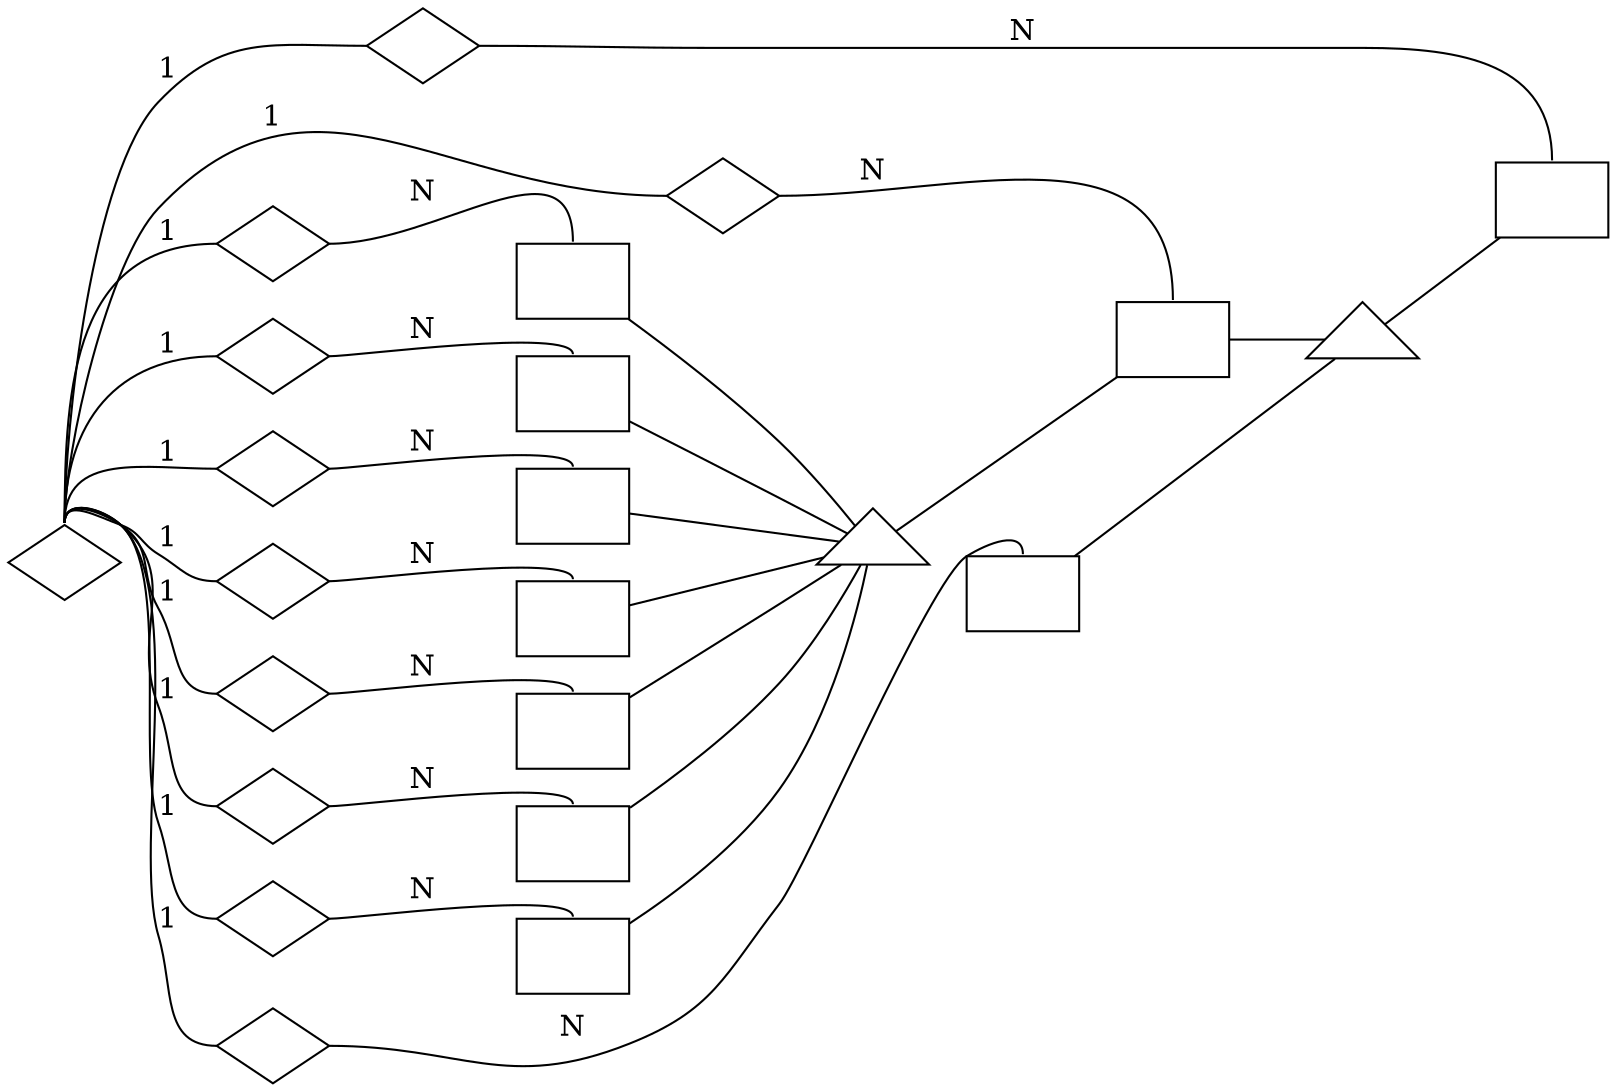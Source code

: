 digraph G {
	d2toptions="--autosize --crop -ftikz";
	d2tdocpreamble="\usepackage{hyperref} \usetikzlibrary{shapes,automata,backgrounds,arrows,shadows} \providecommand{\arrayrulecolor}[1] {} \usepackage{ifxetex} \usepackage{ifluatex} \ifxetex   \usepackage{fontspec}   \usepackage{xunicode}   \defaultfontfeatures{Mapping=tex-text} \else   \ifluatex     \usepackage{fontspec}     \usepackage{xunicode}   \else     \usepackage[T1]{fontenc}     \usepackage[utf8]{inputenc}   \fi \fi  \ifxetex   \setmainfont{Iwona}   \setmonofont[Scale=0.88]{Consolas} \else   \ifluatex     \setmainfont{Iwona}     \setmonofont[Scale=0.88]{Consolas}   \else     \usepackage{iwona}     \usepackage[scaled=0.8]{beramono}   \fi \fi ";
	rankdir=LR;
	node [shape=box];
	edge [arrowhead=none];
	
lab_AbstractExperiment [label=" ",texlbl="\graphicspath{{/home/jmfernandez/projects/BLUEPRINT/BLUEPRINT-dcc-loading-scripts/model/BLUEPRINT-doc-template/icons/}} \arrayrulecolor{Black} \begin{tabular}{ c l }  \multicolumn{2}{c}{\textbf{\hyperref[tab:lab_AbstractExperiment]{\Large{}AbstractExperiment}}} \\ \hline \includegraphics[height=1.6ex]{pk.pdf} & \hyperref[column:lab.AbstractExperiment.experiment_id]{\textbf{experiment\-\_\-id}} \\ \hyperref[column:sdata.sample.sample_id]{\includegraphics[height=1.6ex]{fk.pdf}} & \hyperref[column:lab.AbstractExperiment.analyzed_sample_id]{\textit{analyzed\-\_\-sample\-\_\-id}} \\  & \hyperref[column:lab.AbstractExperiment.experiment_type]{experiment\-\_\-type} \\  & \hyperref[column:lab.AbstractExperiment.library_strategy]{library\-\_\-strategy} \\  & \hyperref[column:lab.AbstractExperiment.experimental_group_id]{experimental\-\_\-group\-\_\-id} \\  & \hyperref[column:lab.AbstractExperiment.features]{features} \\  & \hyperref[column:lab.AbstractExperiment.raw_data_repository]{raw\-\_\-data\-\_\-repository} \\  & \hyperref[column:lab.AbstractExperiment.raw_data_accession]{\textcolor{gray}{raw\-\_\-data\-\_\-accession}} \\  & \hyperref[column:lab.AbstractExperiment.platform]{platform} \\  & \hyperref[column:lab.AbstractExperiment.platform_model]{\textbf{\textcolor{gray}{platform\-\_\-model}}} \\  & \hyperref[column:lab.AbstractExperiment.seq_coverage]{\textcolor{gray}{seq\-\_\-coverage}} \end{tabular}",style="top color=lab_AbstractExperiment,shape=rectangle,rounded corners,drop shadow",margin="0,0"];
lab_AbstractExperimentExtraction [label=" ",texlbl="\graphicspath{{/home/jmfernandez/projects/BLUEPRINT/BLUEPRINT-dcc-loading-scripts/model/BLUEPRINT-doc-template/icons/}} \arrayrulecolor{Black} \begin{tabular}{ c l }  \multicolumn{2}{c}{\textbf{\hyperref[tab:lab_AbstractExperimentExtraction]{\Large{}AbstractExperimentExtraction}}} \\ \hline \includegraphics[height=1.6ex]{pk.pdf} & \hyperref[column:lab.AbstractExperimentExtraction.experiment_id]{\textbf{experiment\-\_\-id}} \\ \hyperref[column:sdata.sample.sample_id]{\includegraphics[height=1.6ex]{fk.pdf}} & \hyperref[column:lab.AbstractExperimentExtraction.analyzed_sample_id]{\textit{analyzed\-\_\-sample\-\_\-id}} \\  & \hyperref[column:lab.AbstractExperimentExtraction.experiment_type]{experiment\-\_\-type} \\  & \hyperref[column:lab.AbstractExperimentExtraction.library_strategy]{library\-\_\-strategy} \\  & \hyperref[column:lab.AbstractExperimentExtraction.experimental_group_id]{experimental\-\_\-group\-\_\-id} \\  & \hyperref[column:lab.AbstractExperimentExtraction.features]{features} \\  & \hyperref[column:lab.AbstractExperimentExtraction.raw_data_repository]{raw\-\_\-data\-\_\-repository} \\  & \hyperref[column:lab.AbstractExperimentExtraction.raw_data_accession]{\textcolor{gray}{raw\-\_\-data\-\_\-accession}} \\  & \hyperref[column:lab.AbstractExperimentExtraction.platform]{platform} \\  & \hyperref[column:lab.AbstractExperimentExtraction.platform_model]{\textbf{\textcolor{gray}{platform\-\_\-model}}} \\  & \hyperref[column:lab.AbstractExperimentExtraction.seq_coverage]{\textcolor{gray}{seq\-\_\-coverage}} \\  & \hyperref[column:lab.AbstractExperimentExtraction.extraction_protocol]{extraction\-\_\-protocol} \end{tabular}",style="top color=lab_AbstractExperimentExtraction,shape=rectangle,rounded corners,drop shadow",margin="0,0"];
lab_chro [label=" ",texlbl="\graphicspath{{/home/jmfernandez/projects/BLUEPRINT/BLUEPRINT-dcc-loading-scripts/model/BLUEPRINT-doc-template/icons/}} \arrayrulecolor{Black} \begin{tabular}{ c l }  \multicolumn{2}{c}{\textbf{\hyperref[tab:lab_chro]{\Large{}Chromatin Accessibility}}} \\ \hline \includegraphics[height=1.6ex]{pk.pdf} & \hyperref[column:lab.chro.experiment_id]{\textbf{experiment\-\_\-id}} \\ \hyperref[column:sdata.sample.sample_id]{\includegraphics[height=1.6ex]{fk.pdf}} & \hyperref[column:lab.chro.analyzed_sample_id]{\textit{analyzed\-\_\-sample\-\_\-id}} \\  & \hyperref[column:lab.chro.experiment_type]{experiment\-\_\-type} \\  & \hyperref[column:lab.chro.library_strategy]{library\-\_\-strategy} \\  & \hyperref[column:lab.chro.experimental_group_id]{experimental\-\_\-group\-\_\-id} \\  & \hyperref[column:lab.chro.features]{features} \\  & \hyperref[column:lab.chro.raw_data_repository]{raw\-\_\-data\-\_\-repository} \\  & \hyperref[column:lab.chro.raw_data_accession]{\textcolor{gray}{raw\-\_\-data\-\_\-accession}} \\  & \hyperref[column:lab.chro.platform]{platform} \\  & \hyperref[column:lab.chro.platform_model]{\textbf{\textcolor{gray}{platform\-\_\-model}}} \\  & \hyperref[column:lab.chro.seq_coverage]{\textcolor{gray}{seq\-\_\-coverage}} \\  & \hyperref[column:lab.chro.extraction_protocol]{extraction\-\_\-protocol} \end{tabular}",style="top color=lab_chro,shape=rectangle,rounded corners,drop shadow",margin="0,0"];
lab_wgbs [label=" ",texlbl="\graphicspath{{/home/jmfernandez/projects/BLUEPRINT/BLUEPRINT-dcc-loading-scripts/model/BLUEPRINT-doc-template/icons/}} \arrayrulecolor{Black} \begin{tabular}{ c l }  \multicolumn{2}{c}{\textbf{\hyperref[tab:lab_wgbs]{\Large{}WGBS}}} \\ \hline \includegraphics[height=1.6ex]{pk.pdf} & \hyperref[column:lab.wgbs.experiment_id]{\textbf{experiment\-\_\-id}} \\ \hyperref[column:sdata.sample.sample_id]{\includegraphics[height=1.6ex]{fk.pdf}} & \hyperref[column:lab.wgbs.analyzed_sample_id]{\textit{analyzed\-\_\-sample\-\_\-id}} \\  & \hyperref[column:lab.wgbs.experiment_type]{experiment\-\_\-type} \\  & \hyperref[column:lab.wgbs.library_strategy]{library\-\_\-strategy} \\  & \hyperref[column:lab.wgbs.experimental_group_id]{experimental\-\_\-group\-\_\-id} \\  & \hyperref[column:lab.wgbs.features]{features} \\  & \hyperref[column:lab.wgbs.raw_data_repository]{raw\-\_\-data\-\_\-repository} \\  & \hyperref[column:lab.wgbs.raw_data_accession]{\textcolor{gray}{raw\-\_\-data\-\_\-accession}} \\  & \hyperref[column:lab.wgbs.platform]{platform} \\  & \hyperref[column:lab.wgbs.platform_model]{\textbf{\textcolor{gray}{platform\-\_\-model}}} \\  & \hyperref[column:lab.wgbs.seq_coverage]{\textcolor{gray}{seq\-\_\-coverage}} \\  & \hyperref[column:lab.wgbs.extraction_protocol]{extraction\-\_\-protocol} \end{tabular}",style="top color=lab_wgbs,shape=rectangle,rounded corners,drop shadow",margin="0,0"];
lab_medip [label=" ",texlbl="\graphicspath{{/home/jmfernandez/projects/BLUEPRINT/BLUEPRINT-dcc-loading-scripts/model/BLUEPRINT-doc-template/icons/}} \arrayrulecolor{Black} \begin{tabular}{ c l }  \multicolumn{2}{c}{\textbf{\hyperref[tab:lab_medip]{\Large{}MeDIP-Seq}}} \\ \hline \includegraphics[height=1.6ex]{pk.pdf} & \hyperref[column:lab.medip.experiment_id]{\textbf{experiment\-\_\-id}} \\ \hyperref[column:sdata.sample.sample_id]{\includegraphics[height=1.6ex]{fk.pdf}} & \hyperref[column:lab.medip.analyzed_sample_id]{\textit{analyzed\-\_\-sample\-\_\-id}} \\  & \hyperref[column:lab.medip.experiment_type]{experiment\-\_\-type} \\  & \hyperref[column:lab.medip.library_strategy]{library\-\_\-strategy} \\  & \hyperref[column:lab.medip.experimental_group_id]{experimental\-\_\-group\-\_\-id} \\  & \hyperref[column:lab.medip.features]{features} \\  & \hyperref[column:lab.medip.raw_data_repository]{raw\-\_\-data\-\_\-repository} \\  & \hyperref[column:lab.medip.raw_data_accession]{\textcolor{gray}{raw\-\_\-data\-\_\-accession}} \\  & \hyperref[column:lab.medip.platform]{platform} \\  & \hyperref[column:lab.medip.platform_model]{\textbf{\textcolor{gray}{platform\-\_\-model}}} \\  & \hyperref[column:lab.medip.seq_coverage]{\textcolor{gray}{seq\-\_\-coverage}} \\  & \hyperref[column:lab.medip.extraction_protocol]{extraction\-\_\-protocol} \end{tabular}",style="top color=lab_medip,shape=rectangle,rounded corners,drop shadow",margin="0,0"];
lab_mre [label=" ",texlbl="\graphicspath{{/home/jmfernandez/projects/BLUEPRINT/BLUEPRINT-dcc-loading-scripts/model/BLUEPRINT-doc-template/icons/}} \arrayrulecolor{Black} \begin{tabular}{ c l }  \multicolumn{2}{c}{\textbf{\hyperref[tab:lab_mre]{\Large{}MRE-Seq}}} \\ \hline \includegraphics[height=1.6ex]{pk.pdf} & \hyperref[column:lab.mre.experiment_id]{\textbf{experiment\-\_\-id}} \\ \hyperref[column:sdata.sample.sample_id]{\includegraphics[height=1.6ex]{fk.pdf}} & \hyperref[column:lab.mre.analyzed_sample_id]{\textit{analyzed\-\_\-sample\-\_\-id}} \\  & \hyperref[column:lab.mre.experiment_type]{experiment\-\_\-type} \\  & \hyperref[column:lab.mre.library_strategy]{library\-\_\-strategy} \\  & \hyperref[column:lab.mre.experimental_group_id]{experimental\-\_\-group\-\_\-id} \\  & \hyperref[column:lab.mre.features]{features} \\  & \hyperref[column:lab.mre.raw_data_repository]{raw\-\_\-data\-\_\-repository} \\  & \hyperref[column:lab.mre.raw_data_accession]{\textcolor{gray}{raw\-\_\-data\-\_\-accession}} \\  & \hyperref[column:lab.mre.platform]{platform} \\  & \hyperref[column:lab.mre.platform_model]{\textbf{\textcolor{gray}{platform\-\_\-model}}} \\  & \hyperref[column:lab.mre.seq_coverage]{\textcolor{gray}{seq\-\_\-coverage}} \end{tabular}",style="top color=lab_mre,shape=rectangle,rounded corners,drop shadow",margin="0,0"];
lab_csi [label=" ",texlbl="\graphicspath{{/home/jmfernandez/projects/BLUEPRINT/BLUEPRINT-dcc-loading-scripts/model/BLUEPRINT-doc-template/icons/}} \arrayrulecolor{Black} \begin{tabular}{ c l }  \multicolumn{2}{c}{\textbf{\hyperref[tab:lab_csi]{\Large{}Chip-Seq Input}}} \\ \hline \includegraphics[height=1.6ex]{pk.pdf} & \hyperref[column:lab.csi.experiment_id]{\textbf{experiment\-\_\-id}} \\ \hyperref[column:sdata.sample.sample_id]{\includegraphics[height=1.6ex]{fk.pdf}} & \hyperref[column:lab.csi.analyzed_sample_id]{\textit{analyzed\-\_\-sample\-\_\-id}} \\  & \hyperref[column:lab.csi.experiment_type]{experiment\-\_\-type} \\  & \hyperref[column:lab.csi.library_strategy]{library\-\_\-strategy} \\  & \hyperref[column:lab.csi.experimental_group_id]{experimental\-\_\-group\-\_\-id} \\  & \hyperref[column:lab.csi.features]{features} \\  & \hyperref[column:lab.csi.raw_data_repository]{raw\-\_\-data\-\_\-repository} \\  & \hyperref[column:lab.csi.raw_data_accession]{\textcolor{gray}{raw\-\_\-data\-\_\-accession}} \\  & \hyperref[column:lab.csi.platform]{platform} \\  & \hyperref[column:lab.csi.platform_model]{\textbf{\textcolor{gray}{platform\-\_\-model}}} \\  & \hyperref[column:lab.csi.seq_coverage]{\textcolor{gray}{seq\-\_\-coverage}} \\  & \hyperref[column:lab.csi.extraction_protocol]{extraction\-\_\-protocol} \end{tabular}",style="top color=lab_csi,shape=rectangle,rounded corners,drop shadow",margin="0,0"];
lab_cs [label=" ",texlbl="\graphicspath{{/home/jmfernandez/projects/BLUEPRINT/BLUEPRINT-dcc-loading-scripts/model/BLUEPRINT-doc-template/icons/}} \arrayrulecolor{Black} \begin{tabular}{ c l }  \multicolumn{2}{c}{\textbf{\hyperref[tab:lab_cs]{\Large{}Chip-Seq}}} \\ \hline \includegraphics[height=1.6ex]{pk.pdf} & \hyperref[column:lab.cs.experiment_id]{\textbf{experiment\-\_\-id}} \\ \hyperref[column:sdata.sample.sample_id]{\includegraphics[height=1.6ex]{fk.pdf}} & \hyperref[column:lab.cs.analyzed_sample_id]{\textit{analyzed\-\_\-sample\-\_\-id}} \\  & \hyperref[column:lab.cs.experiment_type]{experiment\-\_\-type} \\  & \hyperref[column:lab.cs.library_strategy]{library\-\_\-strategy} \\  & \hyperref[column:lab.cs.experimental_group_id]{experimental\-\_\-group\-\_\-id} \\  & \hyperref[column:lab.cs.features]{features} \\  & \hyperref[column:lab.cs.raw_data_repository]{raw\-\_\-data\-\_\-repository} \\  & \hyperref[column:lab.cs.raw_data_accession]{\textcolor{gray}{raw\-\_\-data\-\_\-accession}} \\  & \hyperref[column:lab.cs.platform]{platform} \\  & \hyperref[column:lab.cs.platform_model]{\textbf{\textcolor{gray}{platform\-\_\-model}}} \\  & \hyperref[column:lab.cs.seq_coverage]{\textcolor{gray}{seq\-\_\-coverage}} \\  & \hyperref[column:lab.cs.extraction_protocol]{extraction\-\_\-protocol} \end{tabular}",style="top color=lab_cs,shape=rectangle,rounded corners,drop shadow",margin="0,0"];
lab_mrna [label=" ",texlbl="\graphicspath{{/home/jmfernandez/projects/BLUEPRINT/BLUEPRINT-dcc-loading-scripts/model/BLUEPRINT-doc-template/icons/}} \arrayrulecolor{Black} \begin{tabular}{ c l }  \multicolumn{2}{c}{\textbf{\hyperref[tab:lab_mrna]{\Large{}mRNA-seq}}} \\ \hline \includegraphics[height=1.6ex]{pk.pdf} & \hyperref[column:lab.mrna.experiment_id]{\textbf{experiment\-\_\-id}} \\ \hyperref[column:sdata.sample.sample_id]{\includegraphics[height=1.6ex]{fk.pdf}} & \hyperref[column:lab.mrna.analyzed_sample_id]{\textit{analyzed\-\_\-sample\-\_\-id}} \\  & \hyperref[column:lab.mrna.experiment_type]{experiment\-\_\-type} \\  & \hyperref[column:lab.mrna.library_strategy]{library\-\_\-strategy} \\  & \hyperref[column:lab.mrna.experimental_group_id]{experimental\-\_\-group\-\_\-id} \\  & \hyperref[column:lab.mrna.features]{features} \\  & \hyperref[column:lab.mrna.raw_data_repository]{raw\-\_\-data\-\_\-repository} \\  & \hyperref[column:lab.mrna.raw_data_accession]{\textcolor{gray}{raw\-\_\-data\-\_\-accession}} \\  & \hyperref[column:lab.mrna.platform]{platform} \\  & \hyperref[column:lab.mrna.platform_model]{\textbf{\textcolor{gray}{platform\-\_\-model}}} \\  & \hyperref[column:lab.mrna.seq_coverage]{\textcolor{gray}{seq\-\_\-coverage}} \\  & \hyperref[column:lab.mrna.extraction_protocol]{extraction\-\_\-protocol} \end{tabular}",style="top color=lab_mrna,shape=rectangle,rounded corners,drop shadow",margin="0,0"];
lab_smrna [label=" ",texlbl="\graphicspath{{/home/jmfernandez/projects/BLUEPRINT/BLUEPRINT-dcc-loading-scripts/model/BLUEPRINT-doc-template/icons/}} \arrayrulecolor{Black} \begin{tabular}{ c l }  \multicolumn{2}{c}{\textbf{\hyperref[tab:lab_smrna]{\Large{}smRNA-seq}}} \\ \hline \includegraphics[height=1.6ex]{pk.pdf} & \hyperref[column:lab.smrna.experiment_id]{\textbf{experiment\-\_\-id}} \\ \hyperref[column:sdata.sample.sample_id]{\includegraphics[height=1.6ex]{fk.pdf}} & \hyperref[column:lab.smrna.analyzed_sample_id]{\textit{analyzed\-\_\-sample\-\_\-id}} \\  & \hyperref[column:lab.smrna.experiment_type]{experiment\-\_\-type} \\  & \hyperref[column:lab.smrna.library_strategy]{library\-\_\-strategy} \\  & \hyperref[column:lab.smrna.experimental_group_id]{experimental\-\_\-group\-\_\-id} \\  & \hyperref[column:lab.smrna.features]{features} \\  & \hyperref[column:lab.smrna.raw_data_repository]{raw\-\_\-data\-\_\-repository} \\  & \hyperref[column:lab.smrna.raw_data_accession]{\textcolor{gray}{raw\-\_\-data\-\_\-accession}} \\  & \hyperref[column:lab.smrna.platform]{platform} \\  & \hyperref[column:lab.smrna.platform_model]{\textbf{\textcolor{gray}{platform\-\_\-model}}} \\  & \hyperref[column:lab.smrna.seq_coverage]{\textcolor{gray}{seq\-\_\-coverage}} \\  & \hyperref[column:lab.smrna.extraction_protocol]{extraction\-\_\-protocol} \end{tabular}",style="top color=lab_smrna,shape=rectangle,rounded corners,drop shadow",margin="0,0"];
	
	node [shape=diamond, label=" ", texlbl="Identifies"];
	
	
	node [shape=diamond];
	
	
	lab_AbstractExperiment_sdata_sample_1 [style="top color=sdata_sample,drop shadow,shape aspect=2",label=" ",texlbl="\parbox{3cm}{\centering Relationship \linebreak \textit{\small(analyzed\-\_\-)}}"];
	sdata_sample [style="top color=sdata_sample,shape=rectangle,rounded corners,inner sep=10pt,drop shadow",label=" ",texlbl="\textbf{\hyperref[tab:sdata_sample]{\Large{}Analyzed Sample Data File}}"];
	sdata_sample:n -> lab_AbstractExperiment_sdata_sample_1:w [label="1"];
	lab_AbstractExperiment_sdata_sample_1:e -> lab_AbstractExperiment:n [label="N",style="double distance=2pt"];
	
	lab_AbstractExperimentExtraction_sdata_sample_2 [style="top color=sdata_sample,drop shadow,shape aspect=2",label=" ",texlbl="\parbox{3cm}{\centering Relationship \linebreak \textit{\small(analyzed\-\_\-)}}"];
	sdata_sample [style="top color=sdata_sample,shape=rectangle,rounded corners,inner sep=10pt,drop shadow",label=" ",texlbl="\textbf{\hyperref[tab:sdata_sample]{\Large{}Analyzed Sample Data File}}"];
	sdata_sample:n -> lab_AbstractExperimentExtraction_sdata_sample_2:w [label="1"];
	lab_AbstractExperimentExtraction_sdata_sample_2:e -> lab_AbstractExperimentExtraction:n [label="N",style="double distance=2pt"];
	
	lab_chro_sdata_sample_3 [style="top color=sdata_sample,drop shadow,shape aspect=2",label=" ",texlbl="\parbox{3cm}{\centering Relationship \linebreak \textit{\small(analyzed\-\_\-)}}"];
	sdata_sample [style="top color=sdata_sample,shape=rectangle,rounded corners,inner sep=10pt,drop shadow",label=" ",texlbl="\textbf{\hyperref[tab:sdata_sample]{\Large{}Analyzed Sample Data File}}"];
	sdata_sample:n -> lab_chro_sdata_sample_3:w [label="1"];
	lab_chro_sdata_sample_3:e -> lab_chro:n [label="N",style="double distance=2pt"];
	
	lab_wgbs_sdata_sample_4 [style="top color=sdata_sample,drop shadow,shape aspect=2",label=" ",texlbl="\parbox{3cm}{\centering Relationship \linebreak \textit{\small(analyzed\-\_\-)}}"];
	sdata_sample [style="top color=sdata_sample,shape=rectangle,rounded corners,inner sep=10pt,drop shadow",label=" ",texlbl="\textbf{\hyperref[tab:sdata_sample]{\Large{}Analyzed Sample Data File}}"];
	sdata_sample:n -> lab_wgbs_sdata_sample_4:w [label="1"];
	lab_wgbs_sdata_sample_4:e -> lab_wgbs:n [label="N",style="double distance=2pt"];
	
	lab_medip_sdata_sample_5 [style="top color=sdata_sample,drop shadow,shape aspect=2",label=" ",texlbl="\parbox{3cm}{\centering Relationship \linebreak \textit{\small(analyzed\-\_\-)}}"];
	sdata_sample [style="top color=sdata_sample,shape=rectangle,rounded corners,inner sep=10pt,drop shadow",label=" ",texlbl="\textbf{\hyperref[tab:sdata_sample]{\Large{}Analyzed Sample Data File}}"];
	sdata_sample:n -> lab_medip_sdata_sample_5:w [label="1"];
	lab_medip_sdata_sample_5:e -> lab_medip:n [label="N",style="double distance=2pt"];
	
	lab_mre_sdata_sample_6 [style="top color=sdata_sample,drop shadow,shape aspect=2",label=" ",texlbl="\parbox{3cm}{\centering Relationship \linebreak \textit{\small(analyzed\-\_\-)}}"];
	sdata_sample [style="top color=sdata_sample,shape=rectangle,rounded corners,inner sep=10pt,drop shadow",label=" ",texlbl="\textbf{\hyperref[tab:sdata_sample]{\Large{}Analyzed Sample Data File}}"];
	sdata_sample:n -> lab_mre_sdata_sample_6:w [label="1"];
	lab_mre_sdata_sample_6:e -> lab_mre:n [label="N",style="double distance=2pt"];
	
	lab_csi_sdata_sample_7 [style="top color=sdata_sample,drop shadow,shape aspect=2",label=" ",texlbl="\parbox{3cm}{\centering Relationship \linebreak \textit{\small(analyzed\-\_\-)}}"];
	sdata_sample [style="top color=sdata_sample,shape=rectangle,rounded corners,inner sep=10pt,drop shadow",label=" ",texlbl="\textbf{\hyperref[tab:sdata_sample]{\Large{}Analyzed Sample Data File}}"];
	sdata_sample:n -> lab_csi_sdata_sample_7:w [label="1"];
	lab_csi_sdata_sample_7:e -> lab_csi:n [label="N",style="double distance=2pt"];
	
	lab_cs_sdata_sample_8 [style="top color=sdata_sample,drop shadow,shape aspect=2",label=" ",texlbl="\parbox{3cm}{\centering Relationship \linebreak \textit{\small(analyzed\-\_\-)}}"];
	sdata_sample [style="top color=sdata_sample,shape=rectangle,rounded corners,inner sep=10pt,drop shadow",label=" ",texlbl="\textbf{\hyperref[tab:sdata_sample]{\Large{}Analyzed Sample Data File}}"];
	sdata_sample:n -> lab_cs_sdata_sample_8:w [label="1"];
	lab_cs_sdata_sample_8:e -> lab_cs:n [label="N",style="double distance=2pt"];
	
	lab_mrna_sdata_sample_9 [style="top color=sdata_sample,drop shadow,shape aspect=2",label=" ",texlbl="\parbox{3cm}{\centering Relationship \linebreak \textit{\small(analyzed\-\_\-)}}"];
	sdata_sample [style="top color=sdata_sample,shape=rectangle,rounded corners,inner sep=10pt,drop shadow",label=" ",texlbl="\textbf{\hyperref[tab:sdata_sample]{\Large{}Analyzed Sample Data File}}"];
	sdata_sample:n -> lab_mrna_sdata_sample_9:w [label="1"];
	lab_mrna_sdata_sample_9:e -> lab_mrna:n [label="N",style="double distance=2pt"];
	
	lab_smrna_sdata_sample_10 [style="top color=sdata_sample,drop shadow,shape aspect=2",label=" ",texlbl="\parbox{3cm}{\centering Relationship \linebreak \textit{\small(analyzed\-\_\-)}}"];
	sdata_sample [style="top color=sdata_sample,shape=rectangle,rounded corners,inner sep=10pt,drop shadow",label=" ",texlbl="\textbf{\hyperref[tab:sdata_sample]{\Large{}Analyzed Sample Data File}}"];
	sdata_sample:n -> lab_smrna_sdata_sample_10:w [label="1"];
	lab_smrna_sdata_sample_10:e -> lab_smrna:n [label="N",style="double distance=2pt"];
lab_AbstractExperiment__extends [shape="triangle",margin="0",style="top color=lab_AbstractExperiment,drop shadow",label=" ",texlbl="\texttt{d}"];
lab_AbstractExperiment__extends -> lab_AbstractExperiment [style="double distance=2pt"];
lab_AbstractExperimentExtraction -> lab_AbstractExperiment__extends

lab_AbstractExperimentExtraction__extends [shape="triangle",margin="0",style="top color=lab_AbstractExperimentExtraction,drop shadow",label=" ",texlbl="\texttt{d}"];
lab_AbstractExperimentExtraction__extends -> lab_AbstractExperimentExtraction [style="double distance=2pt"];
lab_chro -> lab_AbstractExperimentExtraction__extends

lab_wgbs -> lab_AbstractExperimentExtraction__extends

lab_medip -> lab_AbstractExperimentExtraction__extends

lab_mre -> lab_AbstractExperiment__extends

lab_csi -> lab_AbstractExperimentExtraction__extends

lab_cs -> lab_AbstractExperimentExtraction__extends

lab_mrna -> lab_AbstractExperimentExtraction__extends

lab_smrna -> lab_AbstractExperimentExtraction__extends

	
	d2tfigpreamble="\definecolor{lab_chro}{RGB}{183,201,227}\definecolor{lab_AbstractExperimentExtraction}{RGB}{255,255,255}\definecolor{lab_medip}{RGB}{183,201,227}\definecolor{lab_cs}{RGB}{183,201,227}\definecolor{lab_mre}{RGB}{183,201,227}\definecolor{sdata_sample}{RGB}{255,153,0}\definecolor{lab_csi}{RGB}{183,201,227}\definecolor{lab_smrna}{RGB}{183,201,227}\definecolor{lab_wgbs}{RGB}{183,201,227}\definecolor{lab_mrna}{RGB}{183,201,227}\definecolor{lab_AbstractExperiment}{RGB}{255,255,255}";
}
